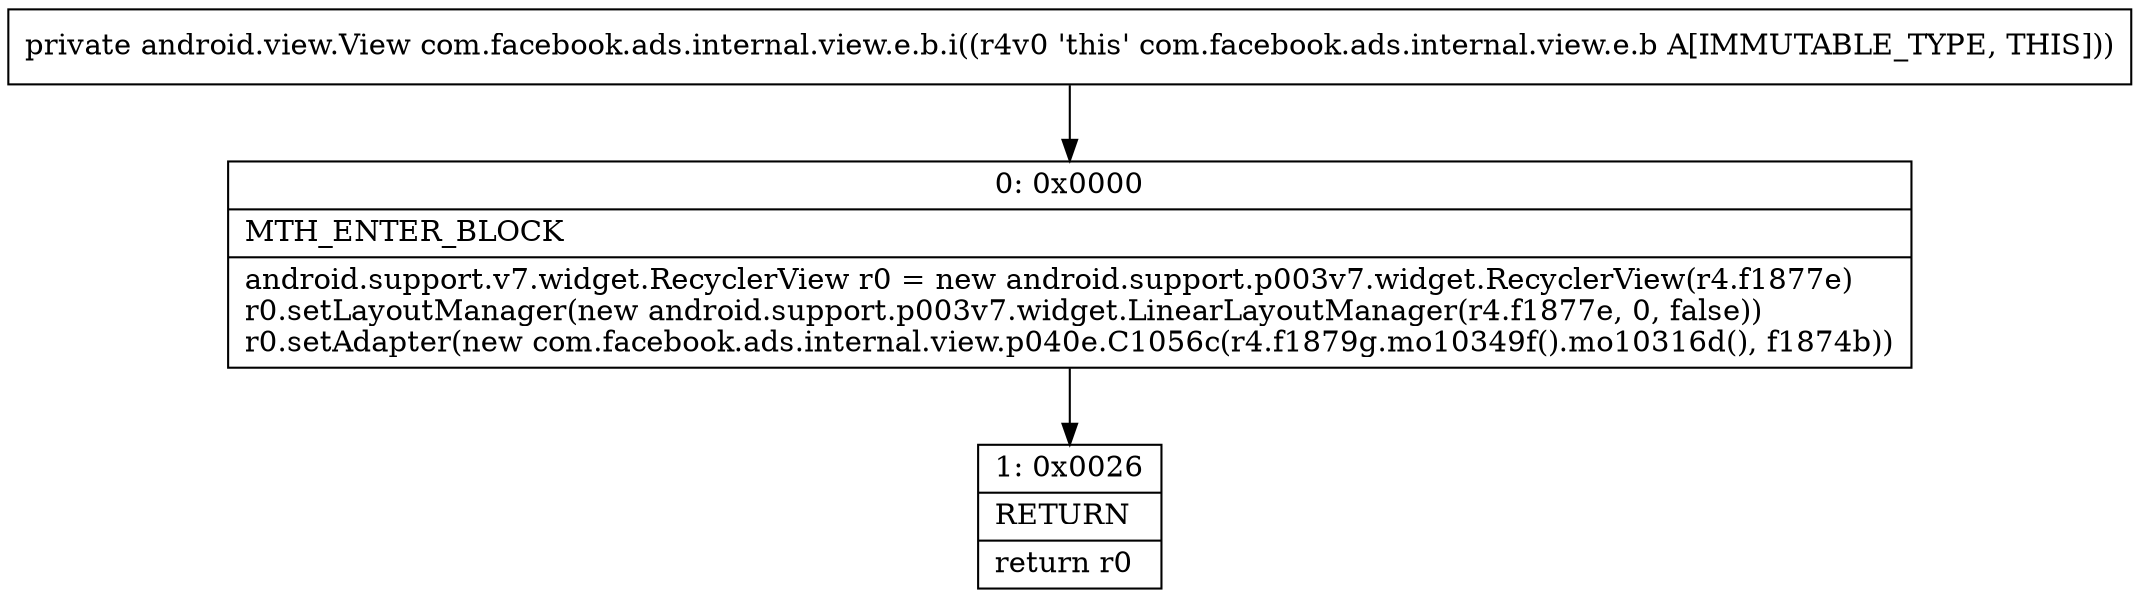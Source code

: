 digraph "CFG forcom.facebook.ads.internal.view.e.b.i()Landroid\/view\/View;" {
Node_0 [shape=record,label="{0\:\ 0x0000|MTH_ENTER_BLOCK\l|android.support.v7.widget.RecyclerView r0 = new android.support.p003v7.widget.RecyclerView(r4.f1877e)\lr0.setLayoutManager(new android.support.p003v7.widget.LinearLayoutManager(r4.f1877e, 0, false))\lr0.setAdapter(new com.facebook.ads.internal.view.p040e.C1056c(r4.f1879g.mo10349f().mo10316d(), f1874b))\l}"];
Node_1 [shape=record,label="{1\:\ 0x0026|RETURN\l|return r0\l}"];
MethodNode[shape=record,label="{private android.view.View com.facebook.ads.internal.view.e.b.i((r4v0 'this' com.facebook.ads.internal.view.e.b A[IMMUTABLE_TYPE, THIS])) }"];
MethodNode -> Node_0;
Node_0 -> Node_1;
}

